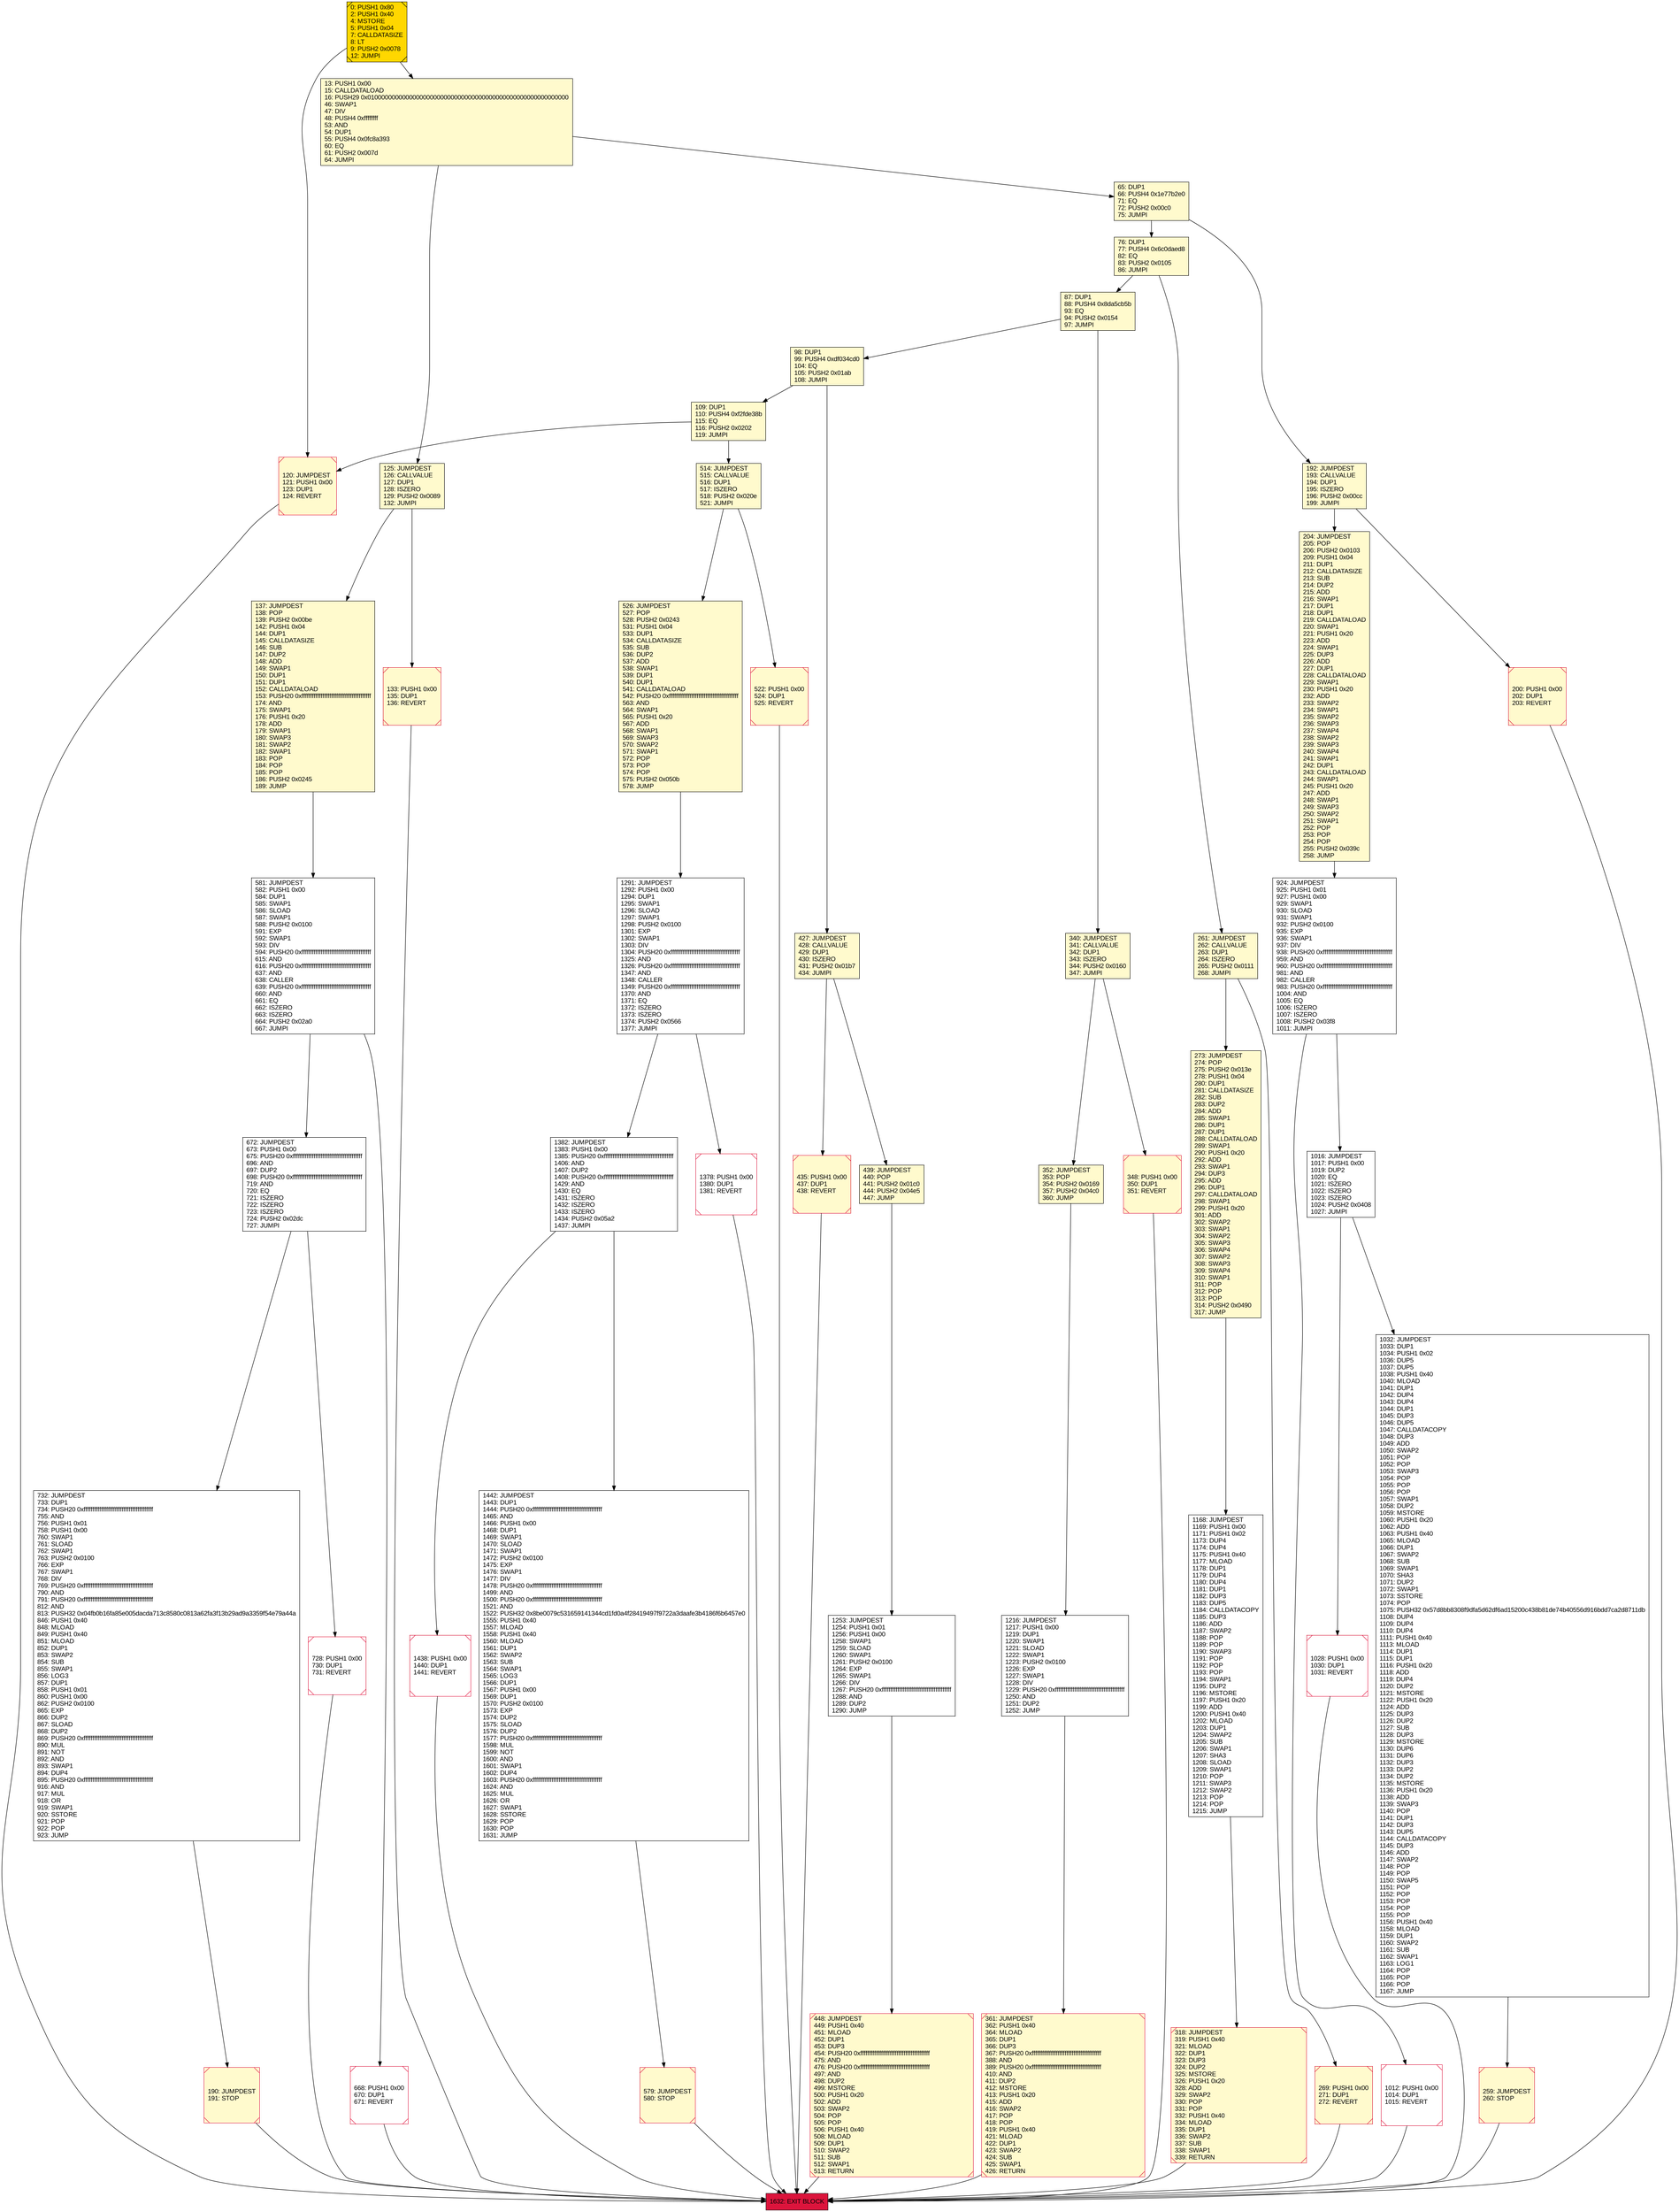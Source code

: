digraph G {
bgcolor=transparent rankdir=UD;
node [shape=box style=filled color=black fillcolor=white fontname=arial fontcolor=black];
87 [label="87: DUP1\l88: PUSH4 0x8da5cb5b\l93: EQ\l94: PUSH2 0x0154\l97: JUMPI\l" fillcolor=lemonchiffon ];
192 [label="192: JUMPDEST\l193: CALLVALUE\l194: DUP1\l195: ISZERO\l196: PUSH2 0x00cc\l199: JUMPI\l" fillcolor=lemonchiffon ];
581 [label="581: JUMPDEST\l582: PUSH1 0x00\l584: DUP1\l585: SWAP1\l586: SLOAD\l587: SWAP1\l588: PUSH2 0x0100\l591: EXP\l592: SWAP1\l593: DIV\l594: PUSH20 0xffffffffffffffffffffffffffffffffffffffff\l615: AND\l616: PUSH20 0xffffffffffffffffffffffffffffffffffffffff\l637: AND\l638: CALLER\l639: PUSH20 0xffffffffffffffffffffffffffffffffffffffff\l660: AND\l661: EQ\l662: ISZERO\l663: ISZERO\l664: PUSH2 0x02a0\l667: JUMPI\l" ];
273 [label="273: JUMPDEST\l274: POP\l275: PUSH2 0x013e\l278: PUSH1 0x04\l280: DUP1\l281: CALLDATASIZE\l282: SUB\l283: DUP2\l284: ADD\l285: SWAP1\l286: DUP1\l287: DUP1\l288: CALLDATALOAD\l289: SWAP1\l290: PUSH1 0x20\l292: ADD\l293: SWAP1\l294: DUP3\l295: ADD\l296: DUP1\l297: CALLDATALOAD\l298: SWAP1\l299: PUSH1 0x20\l301: ADD\l302: SWAP2\l303: SWAP1\l304: SWAP2\l305: SWAP3\l306: SWAP4\l307: SWAP2\l308: SWAP3\l309: SWAP4\l310: SWAP1\l311: POP\l312: POP\l313: POP\l314: PUSH2 0x0490\l317: JUMP\l" fillcolor=lemonchiffon ];
340 [label="340: JUMPDEST\l341: CALLVALUE\l342: DUP1\l343: ISZERO\l344: PUSH2 0x0160\l347: JUMPI\l" fillcolor=lemonchiffon ];
318 [label="318: JUMPDEST\l319: PUSH1 0x40\l321: MLOAD\l322: DUP1\l323: DUP3\l324: DUP2\l325: MSTORE\l326: PUSH1 0x20\l328: ADD\l329: SWAP2\l330: POP\l331: POP\l332: PUSH1 0x40\l334: MLOAD\l335: DUP1\l336: SWAP2\l337: SUB\l338: SWAP1\l339: RETURN\l" fillcolor=lemonchiffon shape=Msquare color=crimson ];
435 [label="435: PUSH1 0x00\l437: DUP1\l438: REVERT\l" fillcolor=lemonchiffon shape=Msquare color=crimson ];
439 [label="439: JUMPDEST\l440: POP\l441: PUSH2 0x01c0\l444: PUSH2 0x04e5\l447: JUMP\l" fillcolor=lemonchiffon ];
448 [label="448: JUMPDEST\l449: PUSH1 0x40\l451: MLOAD\l452: DUP1\l453: DUP3\l454: PUSH20 0xffffffffffffffffffffffffffffffffffffffff\l475: AND\l476: PUSH20 0xffffffffffffffffffffffffffffffffffffffff\l497: AND\l498: DUP2\l499: MSTORE\l500: PUSH1 0x20\l502: ADD\l503: SWAP2\l504: POP\l505: POP\l506: PUSH1 0x40\l508: MLOAD\l509: DUP1\l510: SWAP2\l511: SUB\l512: SWAP1\l513: RETURN\l" fillcolor=lemonchiffon shape=Msquare color=crimson ];
259 [label="259: JUMPDEST\l260: STOP\l" fillcolor=lemonchiffon shape=Msquare color=crimson ];
109 [label="109: DUP1\l110: PUSH4 0xf2fde38b\l115: EQ\l116: PUSH2 0x0202\l119: JUMPI\l" fillcolor=lemonchiffon ];
427 [label="427: JUMPDEST\l428: CALLVALUE\l429: DUP1\l430: ISZERO\l431: PUSH2 0x01b7\l434: JUMPI\l" fillcolor=lemonchiffon ];
133 [label="133: PUSH1 0x00\l135: DUP1\l136: REVERT\l" fillcolor=lemonchiffon shape=Msquare color=crimson ];
1028 [label="1028: PUSH1 0x00\l1030: DUP1\l1031: REVERT\l" shape=Msquare color=crimson ];
190 [label="190: JUMPDEST\l191: STOP\l" fillcolor=lemonchiffon shape=Msquare color=crimson ];
522 [label="522: PUSH1 0x00\l524: DUP1\l525: REVERT\l" fillcolor=lemonchiffon shape=Msquare color=crimson ];
269 [label="269: PUSH1 0x00\l271: DUP1\l272: REVERT\l" fillcolor=lemonchiffon shape=Msquare color=crimson ];
526 [label="526: JUMPDEST\l527: POP\l528: PUSH2 0x0243\l531: PUSH1 0x04\l533: DUP1\l534: CALLDATASIZE\l535: SUB\l536: DUP2\l537: ADD\l538: SWAP1\l539: DUP1\l540: DUP1\l541: CALLDATALOAD\l542: PUSH20 0xffffffffffffffffffffffffffffffffffffffff\l563: AND\l564: SWAP1\l565: PUSH1 0x20\l567: ADD\l568: SWAP1\l569: SWAP3\l570: SWAP2\l571: SWAP1\l572: POP\l573: POP\l574: POP\l575: PUSH2 0x050b\l578: JUMP\l" fillcolor=lemonchiffon ];
125 [label="125: JUMPDEST\l126: CALLVALUE\l127: DUP1\l128: ISZERO\l129: PUSH2 0x0089\l132: JUMPI\l" fillcolor=lemonchiffon ];
0 [label="0: PUSH1 0x80\l2: PUSH1 0x40\l4: MSTORE\l5: PUSH1 0x04\l7: CALLDATASIZE\l8: LT\l9: PUSH2 0x0078\l12: JUMPI\l" fillcolor=lemonchiffon shape=Msquare fillcolor=gold ];
137 [label="137: JUMPDEST\l138: POP\l139: PUSH2 0x00be\l142: PUSH1 0x04\l144: DUP1\l145: CALLDATASIZE\l146: SUB\l147: DUP2\l148: ADD\l149: SWAP1\l150: DUP1\l151: DUP1\l152: CALLDATALOAD\l153: PUSH20 0xffffffffffffffffffffffffffffffffffffffff\l174: AND\l175: SWAP1\l176: PUSH1 0x20\l178: ADD\l179: SWAP1\l180: SWAP3\l181: SWAP2\l182: SWAP1\l183: POP\l184: POP\l185: POP\l186: PUSH2 0x0245\l189: JUMP\l" fillcolor=lemonchiffon ];
361 [label="361: JUMPDEST\l362: PUSH1 0x40\l364: MLOAD\l365: DUP1\l366: DUP3\l367: PUSH20 0xffffffffffffffffffffffffffffffffffffffff\l388: AND\l389: PUSH20 0xffffffffffffffffffffffffffffffffffffffff\l410: AND\l411: DUP2\l412: MSTORE\l413: PUSH1 0x20\l415: ADD\l416: SWAP2\l417: POP\l418: POP\l419: PUSH1 0x40\l421: MLOAD\l422: DUP1\l423: SWAP2\l424: SUB\l425: SWAP1\l426: RETURN\l" fillcolor=lemonchiffon shape=Msquare color=crimson ];
1016 [label="1016: JUMPDEST\l1017: PUSH1 0x00\l1019: DUP2\l1020: EQ\l1021: ISZERO\l1022: ISZERO\l1023: ISZERO\l1024: PUSH2 0x0408\l1027: JUMPI\l" ];
204 [label="204: JUMPDEST\l205: POP\l206: PUSH2 0x0103\l209: PUSH1 0x04\l211: DUP1\l212: CALLDATASIZE\l213: SUB\l214: DUP2\l215: ADD\l216: SWAP1\l217: DUP1\l218: DUP1\l219: CALLDATALOAD\l220: SWAP1\l221: PUSH1 0x20\l223: ADD\l224: SWAP1\l225: DUP3\l226: ADD\l227: DUP1\l228: CALLDATALOAD\l229: SWAP1\l230: PUSH1 0x20\l232: ADD\l233: SWAP2\l234: SWAP1\l235: SWAP2\l236: SWAP3\l237: SWAP4\l238: SWAP2\l239: SWAP3\l240: SWAP4\l241: SWAP1\l242: DUP1\l243: CALLDATALOAD\l244: SWAP1\l245: PUSH1 0x20\l247: ADD\l248: SWAP1\l249: SWAP3\l250: SWAP2\l251: SWAP1\l252: POP\l253: POP\l254: POP\l255: PUSH2 0x039c\l258: JUMP\l" fillcolor=lemonchiffon ];
668 [label="668: PUSH1 0x00\l670: DUP1\l671: REVERT\l" shape=Msquare color=crimson ];
732 [label="732: JUMPDEST\l733: DUP1\l734: PUSH20 0xffffffffffffffffffffffffffffffffffffffff\l755: AND\l756: PUSH1 0x01\l758: PUSH1 0x00\l760: SWAP1\l761: SLOAD\l762: SWAP1\l763: PUSH2 0x0100\l766: EXP\l767: SWAP1\l768: DIV\l769: PUSH20 0xffffffffffffffffffffffffffffffffffffffff\l790: AND\l791: PUSH20 0xffffffffffffffffffffffffffffffffffffffff\l812: AND\l813: PUSH32 0x04fb0b16fa85e005dacda713c8580c0813a62fa3f13b29ad9a3359f54e79a44a\l846: PUSH1 0x40\l848: MLOAD\l849: PUSH1 0x40\l851: MLOAD\l852: DUP1\l853: SWAP2\l854: SUB\l855: SWAP1\l856: LOG3\l857: DUP1\l858: PUSH1 0x01\l860: PUSH1 0x00\l862: PUSH2 0x0100\l865: EXP\l866: DUP2\l867: SLOAD\l868: DUP2\l869: PUSH20 0xffffffffffffffffffffffffffffffffffffffff\l890: MUL\l891: NOT\l892: AND\l893: SWAP1\l894: DUP4\l895: PUSH20 0xffffffffffffffffffffffffffffffffffffffff\l916: AND\l917: MUL\l918: OR\l919: SWAP1\l920: SSTORE\l921: POP\l922: POP\l923: JUMP\l" ];
98 [label="98: DUP1\l99: PUSH4 0xdf034cd0\l104: EQ\l105: PUSH2 0x01ab\l108: JUMPI\l" fillcolor=lemonchiffon ];
76 [label="76: DUP1\l77: PUSH4 0x6c0daed8\l82: EQ\l83: PUSH2 0x0105\l86: JUMPI\l" fillcolor=lemonchiffon ];
1438 [label="1438: PUSH1 0x00\l1440: DUP1\l1441: REVERT\l" shape=Msquare color=crimson ];
1168 [label="1168: JUMPDEST\l1169: PUSH1 0x00\l1171: PUSH1 0x02\l1173: DUP4\l1174: DUP4\l1175: PUSH1 0x40\l1177: MLOAD\l1178: DUP1\l1179: DUP4\l1180: DUP4\l1181: DUP1\l1182: DUP3\l1183: DUP5\l1184: CALLDATACOPY\l1185: DUP3\l1186: ADD\l1187: SWAP2\l1188: POP\l1189: POP\l1190: SWAP3\l1191: POP\l1192: POP\l1193: POP\l1194: SWAP1\l1195: DUP2\l1196: MSTORE\l1197: PUSH1 0x20\l1199: ADD\l1200: PUSH1 0x40\l1202: MLOAD\l1203: DUP1\l1204: SWAP2\l1205: SUB\l1206: SWAP1\l1207: SHA3\l1208: SLOAD\l1209: SWAP1\l1210: POP\l1211: SWAP3\l1212: SWAP2\l1213: POP\l1214: POP\l1215: JUMP\l" ];
1378 [label="1378: PUSH1 0x00\l1380: DUP1\l1381: REVERT\l" shape=Msquare color=crimson ];
924 [label="924: JUMPDEST\l925: PUSH1 0x01\l927: PUSH1 0x00\l929: SWAP1\l930: SLOAD\l931: SWAP1\l932: PUSH2 0x0100\l935: EXP\l936: SWAP1\l937: DIV\l938: PUSH20 0xffffffffffffffffffffffffffffffffffffffff\l959: AND\l960: PUSH20 0xffffffffffffffffffffffffffffffffffffffff\l981: AND\l982: CALLER\l983: PUSH20 0xffffffffffffffffffffffffffffffffffffffff\l1004: AND\l1005: EQ\l1006: ISZERO\l1007: ISZERO\l1008: PUSH2 0x03f8\l1011: JUMPI\l" ];
13 [label="13: PUSH1 0x00\l15: CALLDATALOAD\l16: PUSH29 0x0100000000000000000000000000000000000000000000000000000000\l46: SWAP1\l47: DIV\l48: PUSH4 0xffffffff\l53: AND\l54: DUP1\l55: PUSH4 0x0fc8a393\l60: EQ\l61: PUSH2 0x007d\l64: JUMPI\l" fillcolor=lemonchiffon ];
1442 [label="1442: JUMPDEST\l1443: DUP1\l1444: PUSH20 0xffffffffffffffffffffffffffffffffffffffff\l1465: AND\l1466: PUSH1 0x00\l1468: DUP1\l1469: SWAP1\l1470: SLOAD\l1471: SWAP1\l1472: PUSH2 0x0100\l1475: EXP\l1476: SWAP1\l1477: DIV\l1478: PUSH20 0xffffffffffffffffffffffffffffffffffffffff\l1499: AND\l1500: PUSH20 0xffffffffffffffffffffffffffffffffffffffff\l1521: AND\l1522: PUSH32 0x8be0079c531659141344cd1fd0a4f28419497f9722a3daafe3b4186f6b6457e0\l1555: PUSH1 0x40\l1557: MLOAD\l1558: PUSH1 0x40\l1560: MLOAD\l1561: DUP1\l1562: SWAP2\l1563: SUB\l1564: SWAP1\l1565: LOG3\l1566: DUP1\l1567: PUSH1 0x00\l1569: DUP1\l1570: PUSH2 0x0100\l1573: EXP\l1574: DUP2\l1575: SLOAD\l1576: DUP2\l1577: PUSH20 0xffffffffffffffffffffffffffffffffffffffff\l1598: MUL\l1599: NOT\l1600: AND\l1601: SWAP1\l1602: DUP4\l1603: PUSH20 0xffffffffffffffffffffffffffffffffffffffff\l1624: AND\l1625: MUL\l1626: OR\l1627: SWAP1\l1628: SSTORE\l1629: POP\l1630: POP\l1631: JUMP\l" ];
1012 [label="1012: PUSH1 0x00\l1014: DUP1\l1015: REVERT\l" shape=Msquare color=crimson ];
352 [label="352: JUMPDEST\l353: POP\l354: PUSH2 0x0169\l357: PUSH2 0x04c0\l360: JUMP\l" fillcolor=lemonchiffon ];
1032 [label="1032: JUMPDEST\l1033: DUP1\l1034: PUSH1 0x02\l1036: DUP5\l1037: DUP5\l1038: PUSH1 0x40\l1040: MLOAD\l1041: DUP1\l1042: DUP4\l1043: DUP4\l1044: DUP1\l1045: DUP3\l1046: DUP5\l1047: CALLDATACOPY\l1048: DUP3\l1049: ADD\l1050: SWAP2\l1051: POP\l1052: POP\l1053: SWAP3\l1054: POP\l1055: POP\l1056: POP\l1057: SWAP1\l1058: DUP2\l1059: MSTORE\l1060: PUSH1 0x20\l1062: ADD\l1063: PUSH1 0x40\l1065: MLOAD\l1066: DUP1\l1067: SWAP2\l1068: SUB\l1069: SWAP1\l1070: SHA3\l1071: DUP2\l1072: SWAP1\l1073: SSTORE\l1074: POP\l1075: PUSH32 0x57d8bb8308f9dfa5d62df6ad15200c438b81de74b40556d916bdd7ca2d8711db\l1108: DUP4\l1109: DUP4\l1110: DUP4\l1111: PUSH1 0x40\l1113: MLOAD\l1114: DUP1\l1115: DUP1\l1116: PUSH1 0x20\l1118: ADD\l1119: DUP4\l1120: DUP2\l1121: MSTORE\l1122: PUSH1 0x20\l1124: ADD\l1125: DUP3\l1126: DUP2\l1127: SUB\l1128: DUP3\l1129: MSTORE\l1130: DUP6\l1131: DUP6\l1132: DUP3\l1133: DUP2\l1134: DUP2\l1135: MSTORE\l1136: PUSH1 0x20\l1138: ADD\l1139: SWAP3\l1140: POP\l1141: DUP1\l1142: DUP3\l1143: DUP5\l1144: CALLDATACOPY\l1145: DUP3\l1146: ADD\l1147: SWAP2\l1148: POP\l1149: POP\l1150: SWAP5\l1151: POP\l1152: POP\l1153: POP\l1154: POP\l1155: POP\l1156: PUSH1 0x40\l1158: MLOAD\l1159: DUP1\l1160: SWAP2\l1161: SUB\l1162: SWAP1\l1163: LOG1\l1164: POP\l1165: POP\l1166: POP\l1167: JUMP\l" ];
579 [label="579: JUMPDEST\l580: STOP\l" fillcolor=lemonchiffon shape=Msquare color=crimson ];
514 [label="514: JUMPDEST\l515: CALLVALUE\l516: DUP1\l517: ISZERO\l518: PUSH2 0x020e\l521: JUMPI\l" fillcolor=lemonchiffon ];
1291 [label="1291: JUMPDEST\l1292: PUSH1 0x00\l1294: DUP1\l1295: SWAP1\l1296: SLOAD\l1297: SWAP1\l1298: PUSH2 0x0100\l1301: EXP\l1302: SWAP1\l1303: DIV\l1304: PUSH20 0xffffffffffffffffffffffffffffffffffffffff\l1325: AND\l1326: PUSH20 0xffffffffffffffffffffffffffffffffffffffff\l1347: AND\l1348: CALLER\l1349: PUSH20 0xffffffffffffffffffffffffffffffffffffffff\l1370: AND\l1371: EQ\l1372: ISZERO\l1373: ISZERO\l1374: PUSH2 0x0566\l1377: JUMPI\l" ];
1632 [label="1632: EXIT BLOCK\l" fillcolor=crimson ];
1382 [label="1382: JUMPDEST\l1383: PUSH1 0x00\l1385: PUSH20 0xffffffffffffffffffffffffffffffffffffffff\l1406: AND\l1407: DUP2\l1408: PUSH20 0xffffffffffffffffffffffffffffffffffffffff\l1429: AND\l1430: EQ\l1431: ISZERO\l1432: ISZERO\l1433: ISZERO\l1434: PUSH2 0x05a2\l1437: JUMPI\l" ];
200 [label="200: PUSH1 0x00\l202: DUP1\l203: REVERT\l" fillcolor=lemonchiffon shape=Msquare color=crimson ];
672 [label="672: JUMPDEST\l673: PUSH1 0x00\l675: PUSH20 0xffffffffffffffffffffffffffffffffffffffff\l696: AND\l697: DUP2\l698: PUSH20 0xffffffffffffffffffffffffffffffffffffffff\l719: AND\l720: EQ\l721: ISZERO\l722: ISZERO\l723: ISZERO\l724: PUSH2 0x02dc\l727: JUMPI\l" ];
65 [label="65: DUP1\l66: PUSH4 0x1e77b2e0\l71: EQ\l72: PUSH2 0x00c0\l75: JUMPI\l" fillcolor=lemonchiffon ];
261 [label="261: JUMPDEST\l262: CALLVALUE\l263: DUP1\l264: ISZERO\l265: PUSH2 0x0111\l268: JUMPI\l" fillcolor=lemonchiffon ];
1216 [label="1216: JUMPDEST\l1217: PUSH1 0x00\l1219: DUP1\l1220: SWAP1\l1221: SLOAD\l1222: SWAP1\l1223: PUSH2 0x0100\l1226: EXP\l1227: SWAP1\l1228: DIV\l1229: PUSH20 0xffffffffffffffffffffffffffffffffffffffff\l1250: AND\l1251: DUP2\l1252: JUMP\l" ];
1253 [label="1253: JUMPDEST\l1254: PUSH1 0x01\l1256: PUSH1 0x00\l1258: SWAP1\l1259: SLOAD\l1260: SWAP1\l1261: PUSH2 0x0100\l1264: EXP\l1265: SWAP1\l1266: DIV\l1267: PUSH20 0xffffffffffffffffffffffffffffffffffffffff\l1288: AND\l1289: DUP2\l1290: JUMP\l" ];
728 [label="728: PUSH1 0x00\l730: DUP1\l731: REVERT\l" shape=Msquare color=crimson ];
120 [label="120: JUMPDEST\l121: PUSH1 0x00\l123: DUP1\l124: REVERT\l" fillcolor=lemonchiffon shape=Msquare color=crimson ];
348 [label="348: PUSH1 0x00\l350: DUP1\l351: REVERT\l" fillcolor=lemonchiffon shape=Msquare color=crimson ];
125 -> 137;
1442 -> 579;
200 -> 1632;
672 -> 728;
427 -> 435;
427 -> 439;
87 -> 340;
924 -> 1012;
732 -> 190;
728 -> 1632;
125 -> 133;
120 -> 1632;
348 -> 1632;
1016 -> 1028;
1291 -> 1378;
352 -> 1216;
1378 -> 1632;
13 -> 65;
98 -> 109;
98 -> 427;
137 -> 581;
581 -> 668;
1012 -> 1632;
1382 -> 1442;
579 -> 1632;
1291 -> 1382;
192 -> 204;
87 -> 98;
76 -> 87;
1032 -> 259;
109 -> 514;
133 -> 1632;
1028 -> 1632;
0 -> 120;
65 -> 76;
76 -> 261;
190 -> 1632;
273 -> 1168;
522 -> 1632;
269 -> 1632;
1216 -> 361;
672 -> 732;
1168 -> 318;
261 -> 269;
340 -> 352;
361 -> 1632;
1382 -> 1438;
668 -> 1632;
1438 -> 1632;
109 -> 120;
13 -> 125;
514 -> 526;
0 -> 13;
1253 -> 448;
439 -> 1253;
318 -> 1632;
1016 -> 1032;
526 -> 1291;
192 -> 200;
340 -> 348;
514 -> 522;
435 -> 1632;
65 -> 192;
448 -> 1632;
259 -> 1632;
581 -> 672;
204 -> 924;
924 -> 1016;
261 -> 273;
}